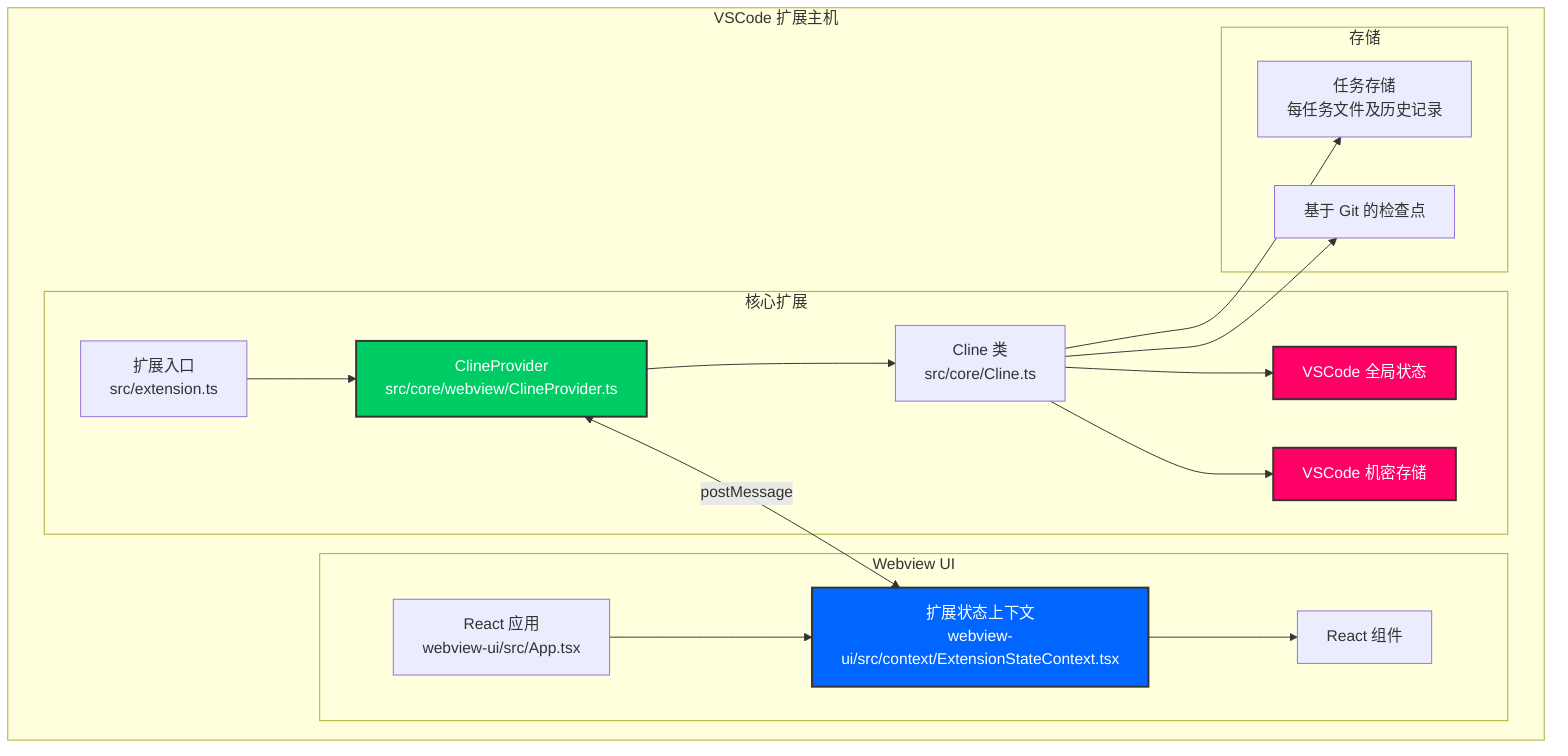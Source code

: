 graph TB
    subgraph VSCode 扩展主机
        subgraph 核心扩展
            ExtensionEntry[扩展入口<br/>src/extension.ts]
            ClineProvider[ClineProvider<br/>src/core/webview/ClineProvider.ts]
            ClineClass[Cline 类<br/>src/core/Cline.ts]
            GlobalState[VSCode 全局状态]
            SecretsStorage[VSCode 机密存储]
        end

        subgraph Webview UI
            WebviewApp[React 应用<br/>webview-ui/src/App.tsx]
            ExtStateContext[扩展状态上下文<br/>webview-ui/src/context/ExtensionStateContext.tsx]
            ReactComponents[React 组件]
        end

        subgraph 存储
            TaskStorage[任务存储<br/>每任务文件及历史记录]
            CheckpointSystem[基于 Git 的检查点]
        end
    end

    %% 核心扩展数据流
    ExtensionEntry --> ClineProvider
    ClineProvider --> ClineClass
    ClineClass --> GlobalState
    ClineClass --> SecretsStorage
    ClineClass --> TaskStorage
    ClineClass --> CheckpointSystem

    %% Webview 数据流
    WebviewApp --> ExtStateContext
    ExtStateContext --> ReactComponents

    %% 双向通信
    ClineProvider <-->|postMessage| ExtStateContext

    style GlobalState fill:#ff0066,stroke:#333,stroke-width:2px,color:#ffffff
    style SecretsStorage fill:#ff0066,stroke:#333,stroke-width:2px,color:#ffffff
    style ExtStateContext fill:#0066ff,stroke:#333,stroke-width:2px,color:#ffffff
    style ClineProvider fill:#00cc66,stroke:#333,stroke-width:2px,color:#ffffff